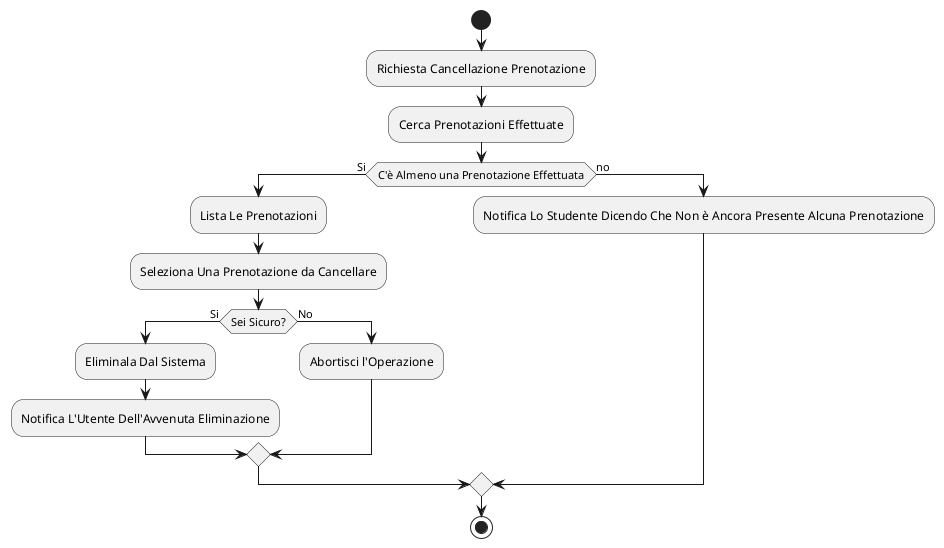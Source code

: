 @startuml

start

:Richiesta Cancellazione Prenotazione;

:Cerca Prenotazioni Effettuate;

if (C'è Almeno una Prenotazione Effettuata) then (Si)

    :Lista Le Prenotazioni;
    
    :Seleziona Una Prenotazione da Cancellare;
    
    if (Sei Sicuro?) then (Si)
    
        :Eliminala Dal Sistema;
    
        :Notifica L'Utente Dell'Avvenuta Eliminazione;
        
    else (No)
        
        :Abortisci l'Operazione;
        
    endif
    
else (no)

    :Notifica Lo Studente Dicendo Che Non è Ancora Presente Alcuna Prenotazione;
    
endif

stop

@enduml
